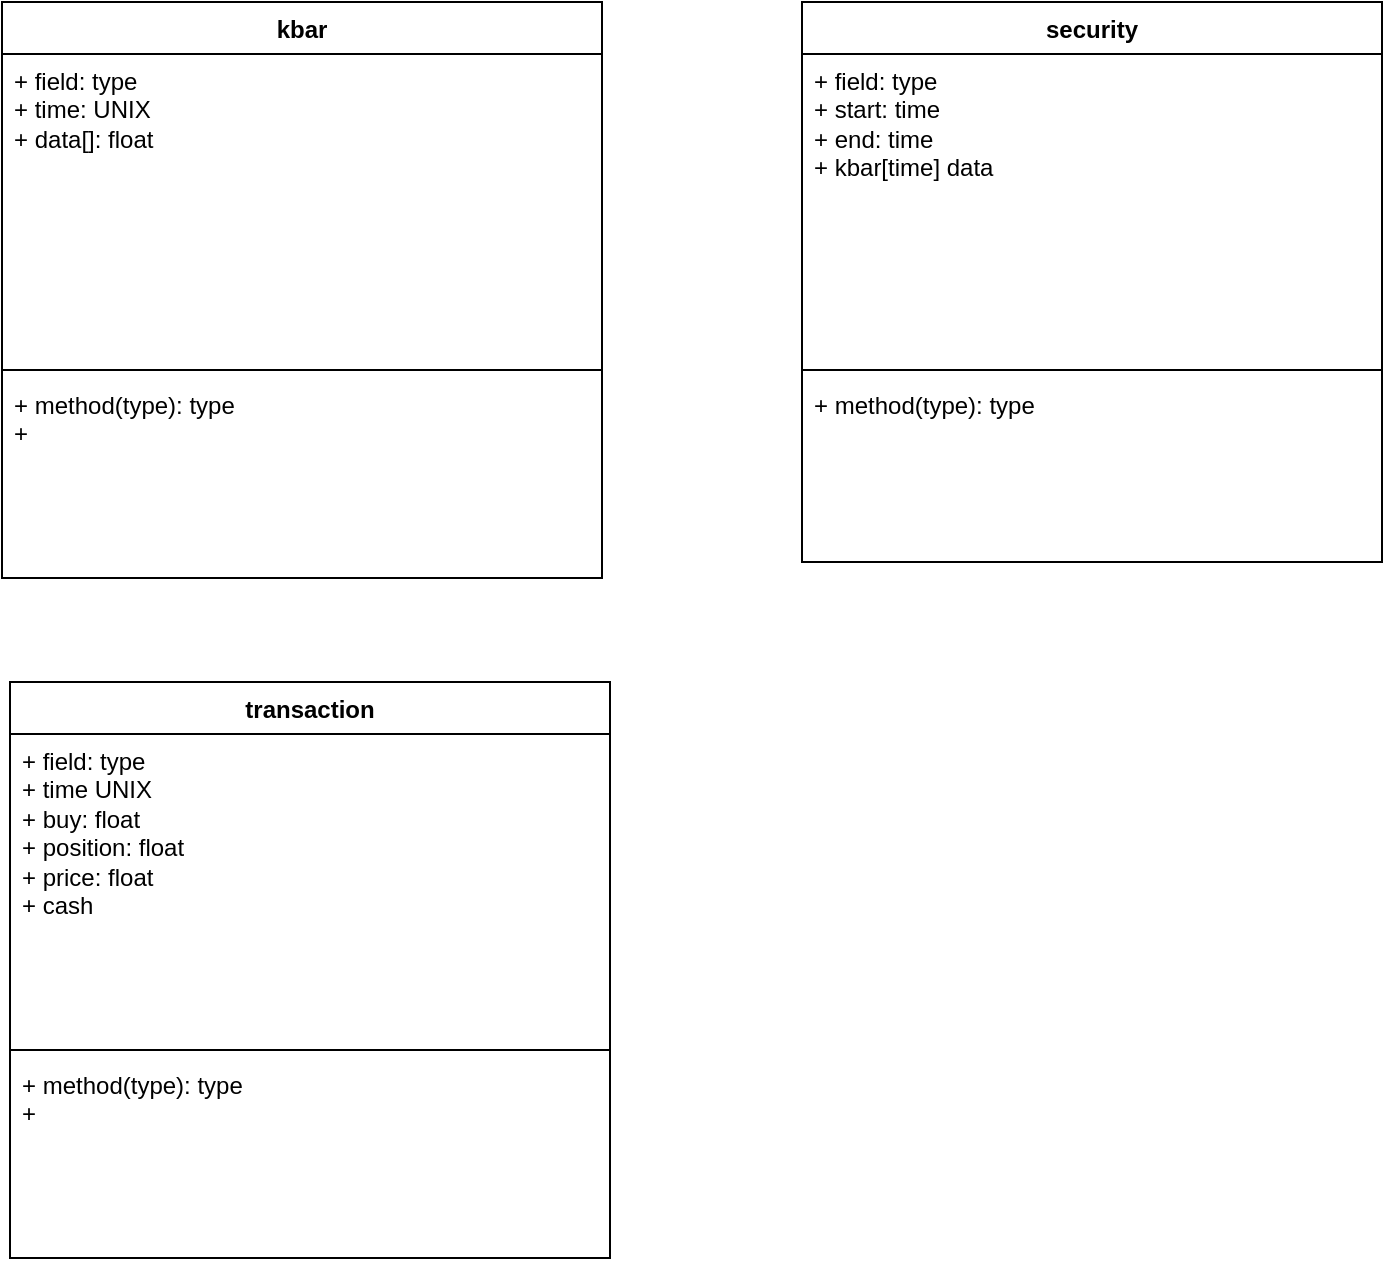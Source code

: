<mxfile version="26.1.1">
  <diagram name="第 1 页" id="eEJtGMIXdbM9ThFpS3Nj">
    <mxGraphModel dx="792" dy="1097" grid="1" gridSize="10" guides="1" tooltips="1" connect="1" arrows="1" fold="1" page="1" pageScale="1" pageWidth="827" pageHeight="1169" math="0" shadow="0">
      <root>
        <mxCell id="0" />
        <mxCell id="1" parent="0" />
        <mxCell id="I--uk0IJnU3XhjnONqk5-1" value="kbar" style="swimlane;fontStyle=1;align=center;verticalAlign=top;childLayout=stackLayout;horizontal=1;startSize=26;horizontalStack=0;resizeParent=1;resizeParentMax=0;resizeLast=0;collapsible=1;marginBottom=0;whiteSpace=wrap;html=1;" vertex="1" parent="1">
          <mxGeometry x="110" y="250" width="300" height="288" as="geometry" />
        </mxCell>
        <mxCell id="I--uk0IJnU3XhjnONqk5-2" value="+ field: type&lt;br&gt;+ time: UNIX&lt;div&gt;+ data[]: float&lt;/div&gt;&lt;div&gt;&lt;br&gt;&lt;/div&gt;" style="text;strokeColor=none;fillColor=none;align=left;verticalAlign=top;spacingLeft=4;spacingRight=4;overflow=hidden;rotatable=0;points=[[0,0.5],[1,0.5]];portConstraint=eastwest;whiteSpace=wrap;html=1;" vertex="1" parent="I--uk0IJnU3XhjnONqk5-1">
          <mxGeometry y="26" width="300" height="154" as="geometry" />
        </mxCell>
        <mxCell id="I--uk0IJnU3XhjnONqk5-3" value="" style="line;strokeWidth=1;fillColor=none;align=left;verticalAlign=middle;spacingTop=-1;spacingLeft=3;spacingRight=3;rotatable=0;labelPosition=right;points=[];portConstraint=eastwest;strokeColor=inherit;" vertex="1" parent="I--uk0IJnU3XhjnONqk5-1">
          <mxGeometry y="180" width="300" height="8" as="geometry" />
        </mxCell>
        <mxCell id="I--uk0IJnU3XhjnONqk5-4" value="+ method(type): type&lt;br&gt;+&amp;nbsp;" style="text;strokeColor=none;fillColor=none;align=left;verticalAlign=top;spacingLeft=4;spacingRight=4;overflow=hidden;rotatable=0;points=[[0,0.5],[1,0.5]];portConstraint=eastwest;whiteSpace=wrap;html=1;" vertex="1" parent="I--uk0IJnU3XhjnONqk5-1">
          <mxGeometry y="188" width="300" height="100" as="geometry" />
        </mxCell>
        <mxCell id="I--uk0IJnU3XhjnONqk5-5" value="security" style="swimlane;fontStyle=1;align=center;verticalAlign=top;childLayout=stackLayout;horizontal=1;startSize=26;horizontalStack=0;resizeParent=1;resizeParentMax=0;resizeLast=0;collapsible=1;marginBottom=0;whiteSpace=wrap;html=1;" vertex="1" parent="1">
          <mxGeometry x="510" y="250" width="290" height="280" as="geometry" />
        </mxCell>
        <mxCell id="I--uk0IJnU3XhjnONqk5-6" value="+ field: type&lt;div&gt;+ start: time&lt;/div&gt;&lt;div&gt;+ end: time&lt;/div&gt;&lt;div&gt;+ kbar[time] data&amp;nbsp;&lt;/div&gt;" style="text;strokeColor=none;fillColor=none;align=left;verticalAlign=top;spacingLeft=4;spacingRight=4;overflow=hidden;rotatable=0;points=[[0,0.5],[1,0.5]];portConstraint=eastwest;whiteSpace=wrap;html=1;" vertex="1" parent="I--uk0IJnU3XhjnONqk5-5">
          <mxGeometry y="26" width="290" height="154" as="geometry" />
        </mxCell>
        <mxCell id="I--uk0IJnU3XhjnONqk5-7" value="" style="line;strokeWidth=1;fillColor=none;align=left;verticalAlign=middle;spacingTop=-1;spacingLeft=3;spacingRight=3;rotatable=0;labelPosition=right;points=[];portConstraint=eastwest;strokeColor=inherit;" vertex="1" parent="I--uk0IJnU3XhjnONqk5-5">
          <mxGeometry y="180" width="290" height="8" as="geometry" />
        </mxCell>
        <mxCell id="I--uk0IJnU3XhjnONqk5-8" value="+ method(type): type" style="text;strokeColor=none;fillColor=none;align=left;verticalAlign=top;spacingLeft=4;spacingRight=4;overflow=hidden;rotatable=0;points=[[0,0.5],[1,0.5]];portConstraint=eastwest;whiteSpace=wrap;html=1;" vertex="1" parent="I--uk0IJnU3XhjnONqk5-5">
          <mxGeometry y="188" width="290" height="92" as="geometry" />
        </mxCell>
        <mxCell id="I--uk0IJnU3XhjnONqk5-9" value="transaction" style="swimlane;fontStyle=1;align=center;verticalAlign=top;childLayout=stackLayout;horizontal=1;startSize=26;horizontalStack=0;resizeParent=1;resizeParentMax=0;resizeLast=0;collapsible=1;marginBottom=0;whiteSpace=wrap;html=1;" vertex="1" parent="1">
          <mxGeometry x="114" y="590" width="300" height="288" as="geometry" />
        </mxCell>
        <mxCell id="I--uk0IJnU3XhjnONqk5-10" value="+ field: type&lt;br&gt;+ time UNIX&lt;div&gt;+ buy: float&lt;br&gt;+ position: float&lt;/div&gt;&lt;div&gt;+ price: float&lt;/div&gt;&lt;div&gt;+ cash&lt;/div&gt;&lt;div&gt;&lt;br&gt;&lt;/div&gt;&lt;div&gt;&lt;br&gt;&lt;/div&gt;" style="text;strokeColor=none;fillColor=none;align=left;verticalAlign=top;spacingLeft=4;spacingRight=4;overflow=hidden;rotatable=0;points=[[0,0.5],[1,0.5]];portConstraint=eastwest;whiteSpace=wrap;html=1;" vertex="1" parent="I--uk0IJnU3XhjnONqk5-9">
          <mxGeometry y="26" width="300" height="154" as="geometry" />
        </mxCell>
        <mxCell id="I--uk0IJnU3XhjnONqk5-11" value="" style="line;strokeWidth=1;fillColor=none;align=left;verticalAlign=middle;spacingTop=-1;spacingLeft=3;spacingRight=3;rotatable=0;labelPosition=right;points=[];portConstraint=eastwest;strokeColor=inherit;" vertex="1" parent="I--uk0IJnU3XhjnONqk5-9">
          <mxGeometry y="180" width="300" height="8" as="geometry" />
        </mxCell>
        <mxCell id="I--uk0IJnU3XhjnONqk5-12" value="+ method(type): type&lt;br&gt;+&amp;nbsp;" style="text;strokeColor=none;fillColor=none;align=left;verticalAlign=top;spacingLeft=4;spacingRight=4;overflow=hidden;rotatable=0;points=[[0,0.5],[1,0.5]];portConstraint=eastwest;whiteSpace=wrap;html=1;" vertex="1" parent="I--uk0IJnU3XhjnONqk5-9">
          <mxGeometry y="188" width="300" height="100" as="geometry" />
        </mxCell>
      </root>
    </mxGraphModel>
  </diagram>
</mxfile>
